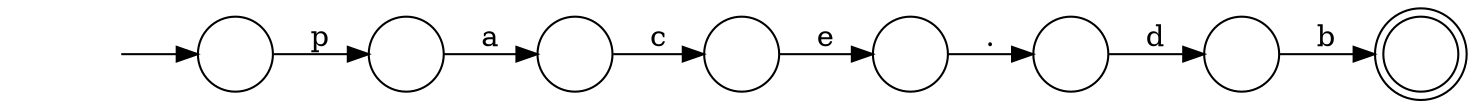 digraph Automaton {
  rankdir = LR;
  0 [shape=circle,label=""];
  0 -> 5 [label="c"]
  1 [shape=circle,label=""];
  1 -> 0 [label="a"]
  2 [shape=circle,label=""];
  2 -> 4 [label="d"]
  3 [shape=circle,label=""];
  3 -> 2 [label="."]
  4 [shape=circle,label=""];
  4 -> 6 [label="b"]
  5 [shape=circle,label=""];
  5 -> 3 [label="e"]
  6 [shape=doublecircle,label=""];
  7 [shape=circle,label=""];
  initial [shape=plaintext,label=""];
  initial -> 7
  7 -> 1 [label="p"]
}
